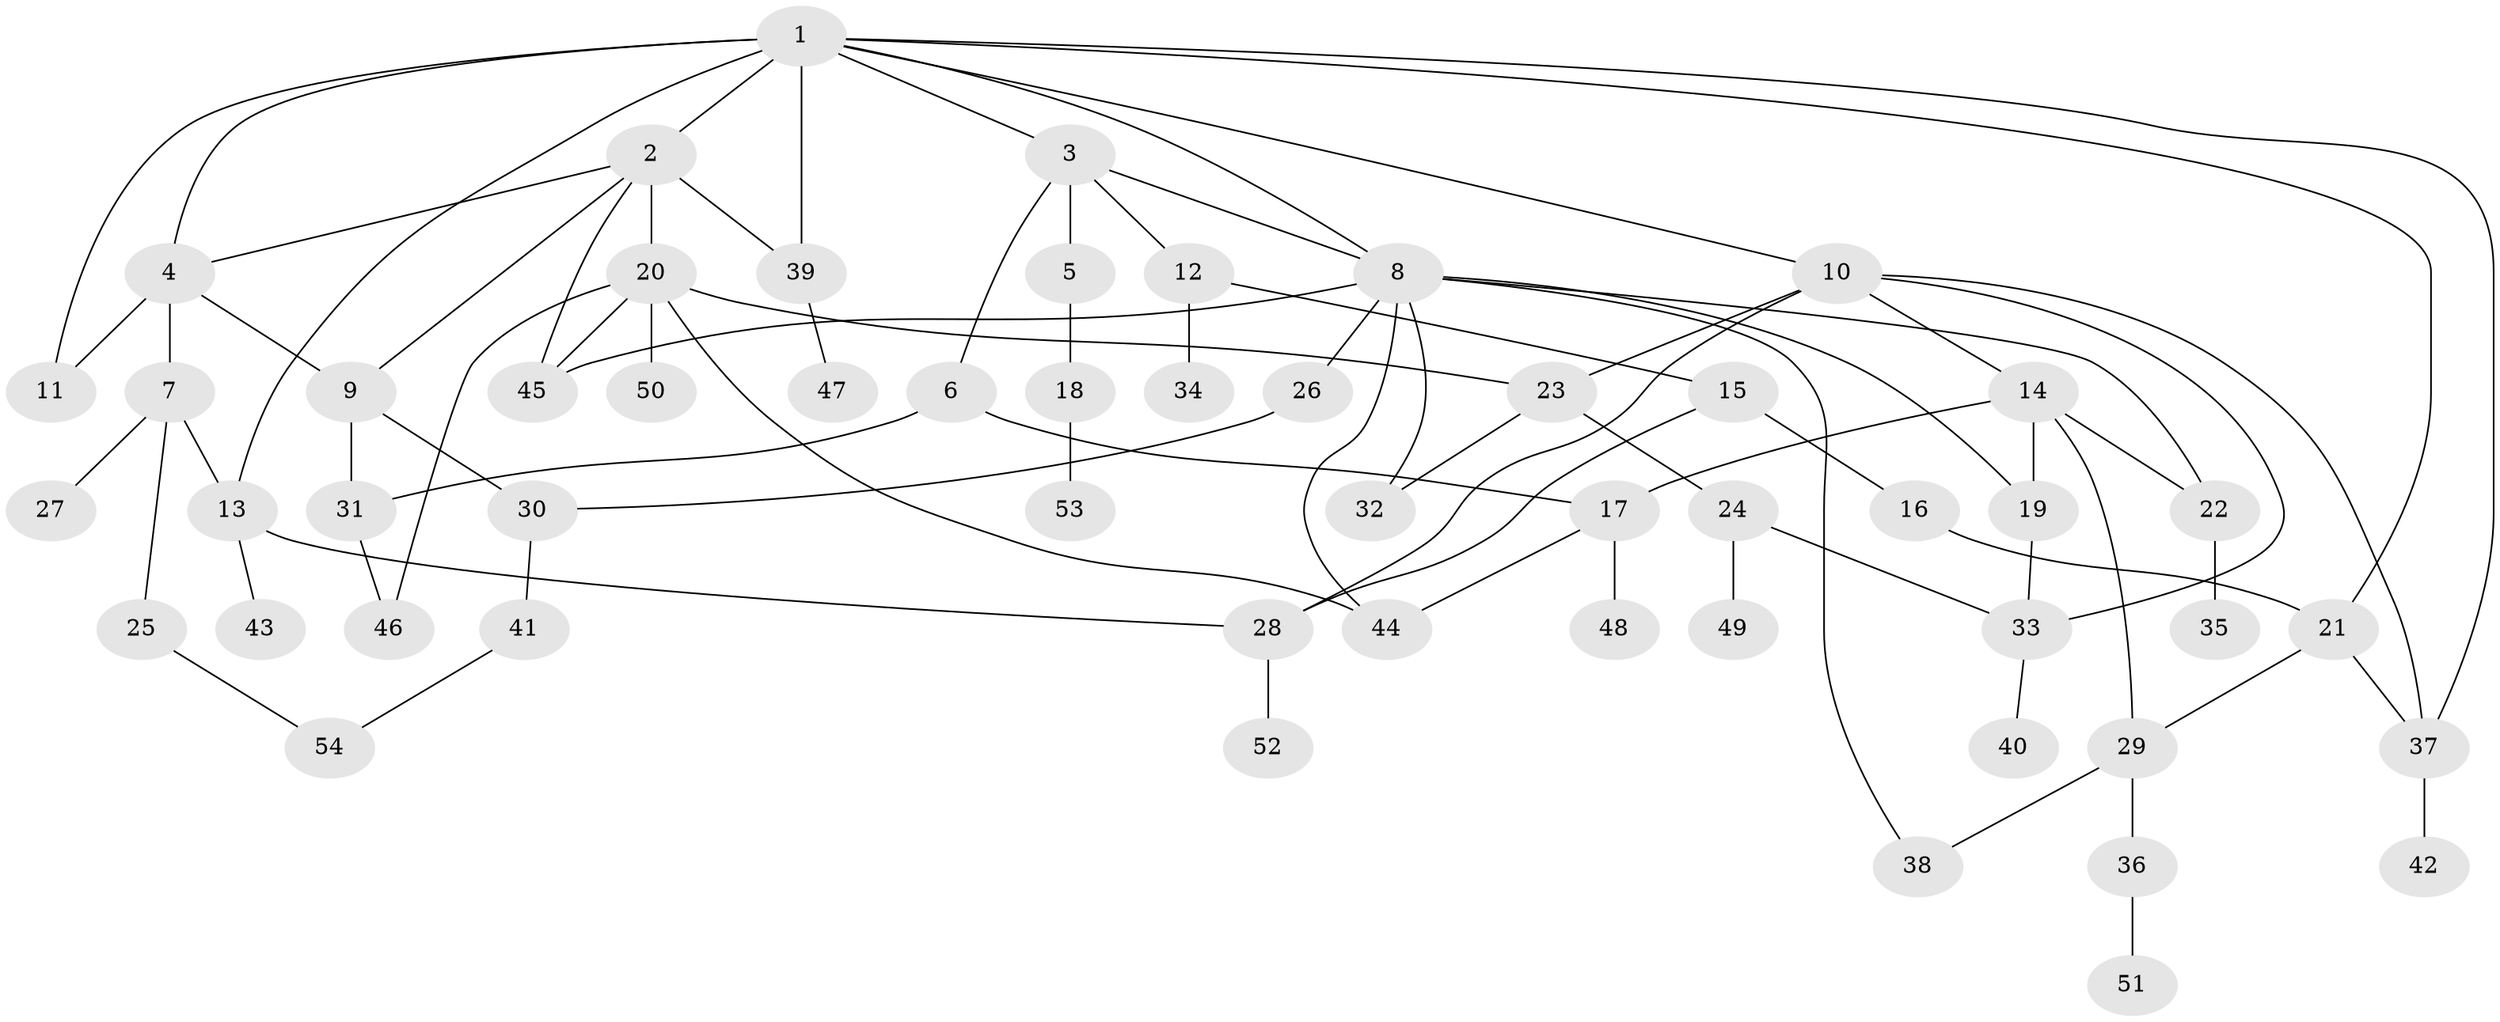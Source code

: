 // original degree distribution, {9: 0.009345794392523364, 3: 0.16822429906542055, 6: 0.028037383177570093, 4: 0.14018691588785046, 5: 0.07476635514018691, 1: 0.32710280373831774, 2: 0.2523364485981308}
// Generated by graph-tools (version 1.1) at 2025/49/03/04/25 22:49:12]
// undirected, 54 vertices, 81 edges
graph export_dot {
  node [color=gray90,style=filled];
  1;
  2;
  3;
  4;
  5;
  6;
  7;
  8;
  9;
  10;
  11;
  12;
  13;
  14;
  15;
  16;
  17;
  18;
  19;
  20;
  21;
  22;
  23;
  24;
  25;
  26;
  27;
  28;
  29;
  30;
  31;
  32;
  33;
  34;
  35;
  36;
  37;
  38;
  39;
  40;
  41;
  42;
  43;
  44;
  45;
  46;
  47;
  48;
  49;
  50;
  51;
  52;
  53;
  54;
  1 -- 2 [weight=2.0];
  1 -- 3 [weight=1.0];
  1 -- 4 [weight=1.0];
  1 -- 8 [weight=1.0];
  1 -- 10 [weight=1.0];
  1 -- 11 [weight=1.0];
  1 -- 13 [weight=1.0];
  1 -- 21 [weight=1.0];
  1 -- 37 [weight=1.0];
  1 -- 39 [weight=1.0];
  2 -- 4 [weight=1.0];
  2 -- 9 [weight=1.0];
  2 -- 20 [weight=1.0];
  2 -- 39 [weight=1.0];
  2 -- 45 [weight=1.0];
  3 -- 5 [weight=1.0];
  3 -- 6 [weight=1.0];
  3 -- 8 [weight=1.0];
  3 -- 12 [weight=1.0];
  4 -- 7 [weight=1.0];
  4 -- 9 [weight=1.0];
  4 -- 11 [weight=1.0];
  5 -- 18 [weight=1.0];
  6 -- 17 [weight=1.0];
  6 -- 31 [weight=1.0];
  7 -- 13 [weight=1.0];
  7 -- 25 [weight=1.0];
  7 -- 27 [weight=1.0];
  8 -- 19 [weight=1.0];
  8 -- 22 [weight=1.0];
  8 -- 26 [weight=1.0];
  8 -- 32 [weight=1.0];
  8 -- 38 [weight=1.0];
  8 -- 44 [weight=1.0];
  8 -- 45 [weight=1.0];
  9 -- 30 [weight=2.0];
  9 -- 31 [weight=1.0];
  10 -- 14 [weight=1.0];
  10 -- 23 [weight=1.0];
  10 -- 28 [weight=1.0];
  10 -- 33 [weight=1.0];
  10 -- 37 [weight=1.0];
  12 -- 15 [weight=1.0];
  12 -- 34 [weight=1.0];
  13 -- 28 [weight=1.0];
  13 -- 43 [weight=1.0];
  14 -- 17 [weight=1.0];
  14 -- 19 [weight=1.0];
  14 -- 22 [weight=1.0];
  14 -- 29 [weight=1.0];
  15 -- 16 [weight=1.0];
  15 -- 28 [weight=1.0];
  16 -- 21 [weight=1.0];
  17 -- 44 [weight=1.0];
  17 -- 48 [weight=1.0];
  18 -- 53 [weight=1.0];
  19 -- 33 [weight=1.0];
  20 -- 23 [weight=1.0];
  20 -- 44 [weight=1.0];
  20 -- 45 [weight=1.0];
  20 -- 46 [weight=1.0];
  20 -- 50 [weight=1.0];
  21 -- 29 [weight=1.0];
  21 -- 37 [weight=1.0];
  22 -- 35 [weight=1.0];
  23 -- 24 [weight=1.0];
  23 -- 32 [weight=1.0];
  24 -- 33 [weight=1.0];
  24 -- 49 [weight=1.0];
  25 -- 54 [weight=1.0];
  26 -- 30 [weight=1.0];
  28 -- 52 [weight=1.0];
  29 -- 36 [weight=1.0];
  29 -- 38 [weight=1.0];
  30 -- 41 [weight=1.0];
  31 -- 46 [weight=1.0];
  33 -- 40 [weight=1.0];
  36 -- 51 [weight=1.0];
  37 -- 42 [weight=1.0];
  39 -- 47 [weight=1.0];
  41 -- 54 [weight=1.0];
}
